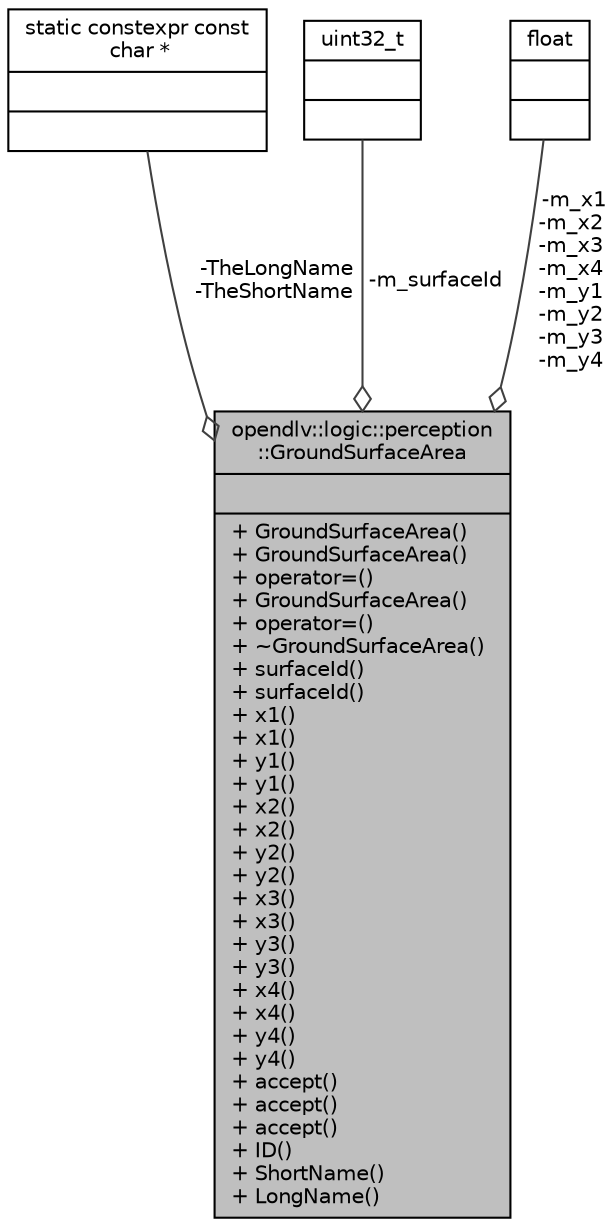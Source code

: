 digraph "opendlv::logic::perception::GroundSurfaceArea"
{
 // LATEX_PDF_SIZE
  edge [fontname="Helvetica",fontsize="10",labelfontname="Helvetica",labelfontsize="10"];
  node [fontname="Helvetica",fontsize="10",shape=record];
  Node1 [label="{opendlv::logic::perception\l::GroundSurfaceArea\n||+ GroundSurfaceArea()\l+ GroundSurfaceArea()\l+ operator=()\l+ GroundSurfaceArea()\l+ operator=()\l+ ~GroundSurfaceArea()\l+ surfaceId()\l+ surfaceId()\l+ x1()\l+ x1()\l+ y1()\l+ y1()\l+ x2()\l+ x2()\l+ y2()\l+ y2()\l+ x3()\l+ x3()\l+ y3()\l+ y3()\l+ x4()\l+ x4()\l+ y4()\l+ y4()\l+ accept()\l+ accept()\l+ accept()\l+ ID()\l+ ShortName()\l+ LongName()\l}",height=0.2,width=0.4,color="black", fillcolor="grey75", style="filled", fontcolor="black",tooltip=" "];
  Node2 -> Node1 [color="grey25",fontsize="10",style="solid",label=" -TheLongName\n-TheShortName" ,arrowhead="odiamond",fontname="Helvetica"];
  Node2 [label="{static constexpr const\l char *\n||}",height=0.2,width=0.4,color="black", fillcolor="white", style="filled",tooltip=" "];
  Node3 -> Node1 [color="grey25",fontsize="10",style="solid",label=" -m_surfaceId" ,arrowhead="odiamond",fontname="Helvetica"];
  Node3 [label="{uint32_t\n||}",height=0.2,width=0.4,color="black", fillcolor="white", style="filled",tooltip=" "];
  Node4 -> Node1 [color="grey25",fontsize="10",style="solid",label=" -m_x1\n-m_x2\n-m_x3\n-m_x4\n-m_y1\n-m_y2\n-m_y3\n-m_y4" ,arrowhead="odiamond",fontname="Helvetica"];
  Node4 [label="{float\n||}",height=0.2,width=0.4,color="black", fillcolor="white", style="filled",tooltip=" "];
}
